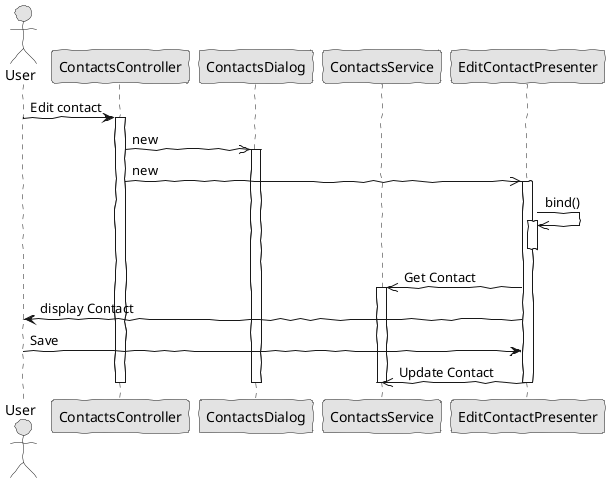 @startuml class-diagram.png
skinparam handwritten true
skinparam monochrome true
skinparam packageStyle rect
skinparam defaultFontName FG Virgil
skinparam shadowing false

actor User
participant ContactsController
participant ContactsDialog
participant ContactsService
participant EditContactPresenter


User -> ContactsController: Edit contact
activate ContactsController
ContactsController ->> ContactsDialog: new
activate ContactsDialog
ContactsController ->> EditContactPresenter: new
activate EditContactPresenter
EditContactPresenter ->> EditContactPresenter: bind()
activate EditContactPresenter
deactivate EditContactPresenter
EditContactPresenter ->> ContactsService: Get Contact
activate ContactsService
EditContactPresenter -> User: display Contact
User -> EditContactPresenter: Save
EditContactPresenter ->> ContactsService: Update Contact
deactivate ContactsService
deactivate EditContactPresenter
deactivate ContactsDialog
deactivate ContactsController


@enduml